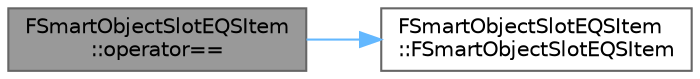 digraph "FSmartObjectSlotEQSItem::operator=="
{
 // INTERACTIVE_SVG=YES
 // LATEX_PDF_SIZE
  bgcolor="transparent";
  edge [fontname=Helvetica,fontsize=10,labelfontname=Helvetica,labelfontsize=10];
  node [fontname=Helvetica,fontsize=10,shape=box,height=0.2,width=0.4];
  rankdir="LR";
  Node1 [id="Node000001",label="FSmartObjectSlotEQSItem\l::operator==",height=0.2,width=0.4,color="gray40", fillcolor="grey60", style="filled", fontcolor="black",tooltip=" "];
  Node1 -> Node2 [id="edge1_Node000001_Node000002",color="steelblue1",style="solid",tooltip=" "];
  Node2 [id="Node000002",label="FSmartObjectSlotEQSItem\l::FSmartObjectSlotEQSItem",height=0.2,width=0.4,color="grey40", fillcolor="white", style="filled",URL="$d8/dc3/structFSmartObjectSlotEQSItem.html#a23db85e4b75c0c6e524d42f776ee1f78",tooltip=" "];
}
